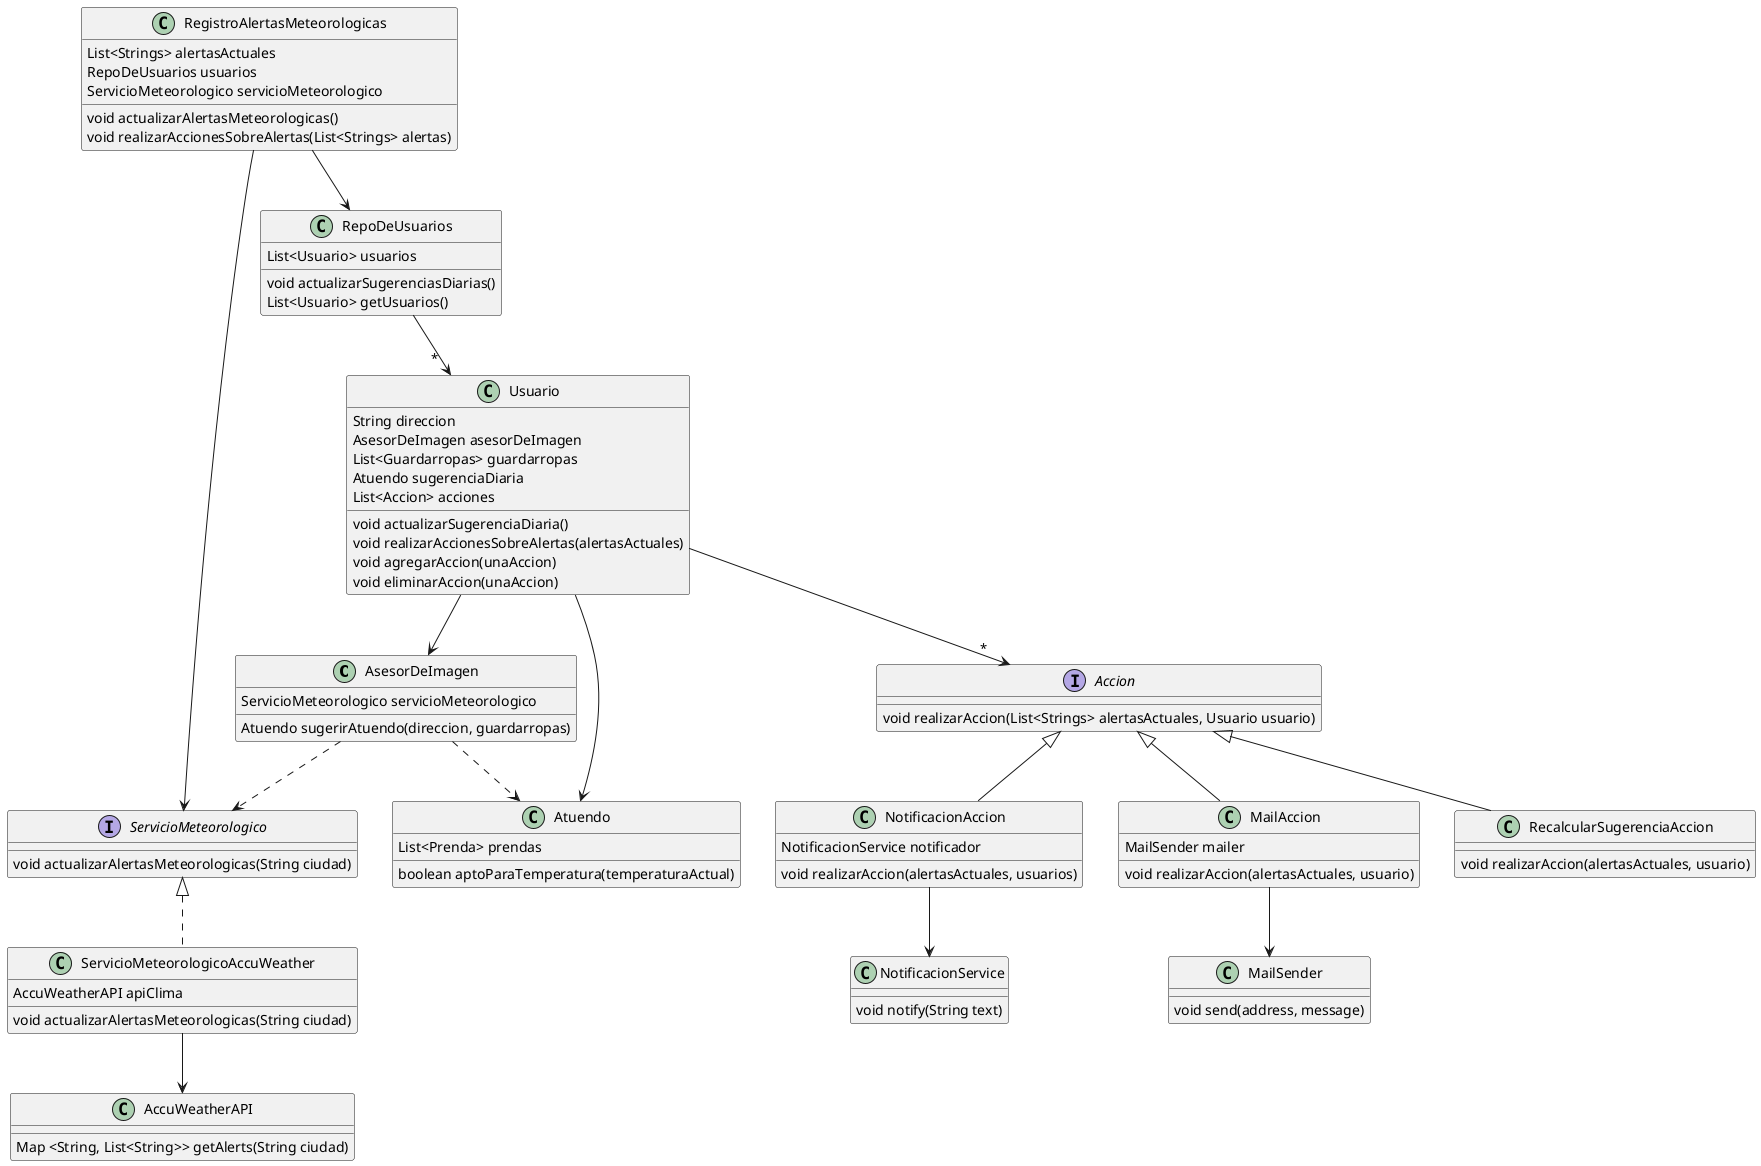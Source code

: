 @startuml

AsesorDeImagen ..> ServicioMeteorologico
AsesorDeImagen ..> Atuendo

class AsesorDeImagen {
    ServicioMeteorologico servicioMeteorologico

    Atuendo sugerirAtuendo(direccion, guardarropas)
}

class ServicioMeteorologicoAccuWeather {
    AccuWeatherAPI apiClima

    void actualizarAlertasMeteorologicas(String ciudad)
}

ServicioMeteorologicoAccuWeather --> AccuWeatherAPI

class AccuWeatherAPI {
    Map <String, List<String>> getAlerts(String ciudad)
}

interface ServicioMeteorologico {
    void actualizarAlertasMeteorologicas(String ciudad)
}

ServicioMeteorologico <|..  ServicioMeteorologicoAccuWeather

class Atuendo {
    List<Prenda> prendas
    boolean aptoParaTemperatura(temperaturaActual)
}

RepoDeUsuarios --> "  *  " Usuario

class RepoDeUsuarios {
    List<Usuario> usuarios

    void actualizarSugerenciasDiarias()
    List<Usuario> getUsuarios()
}

Usuario --> AsesorDeImagen

Usuario --> Atuendo

class Usuario {
    String direccion
    AsesorDeImagen asesorDeImagen
    List<Guardarropas> guardarropas
    Atuendo sugerenciaDiaria
    List<Accion> acciones

    void actualizarSugerenciaDiaria()
    void realizarAccionesSobreAlertas(alertasActuales)
    void agregarAccion(unaAccion)
    void eliminarAccion(unaAccion)

}

Usuario --> " * " Accion

interface Accion {
    void realizarAccion(List<Strings> alertasActuales, Usuario usuario)
}

Accion <|-- NotificacionAccion

class NotificacionAccion {
    NotificacionService notificador

    void realizarAccion(alertasActuales, usuarios)
}

NotificacionAccion --> NotificacionService

class NotificacionService{
   void notify(String text)
}

Accion <|-- MailAccion

class MailAccion {
    MailSender mailer

    void realizarAccion(alertasActuales, usuario)
}

MailAccion --> MailSender

class MailSender {
    void send(address, message)
}



Accion <|-- RecalcularSugerenciaAccion

class RecalcularSugerenciaAccion {
    void realizarAccion(alertasActuales, usuario)
}

RegistroAlertasMeteorologicas --> RepoDeUsuarios

class RegistroAlertasMeteorologicas {
    List<Strings> alertasActuales
    RepoDeUsuarios usuarios
    ServicioMeteorologico servicioMeteorologico

    void actualizarAlertasMeteorologicas()
    void realizarAccionesSobreAlertas(List<Strings> alertas)
}

RegistroAlertasMeteorologicas --> ServicioMeteorologico

@enduml